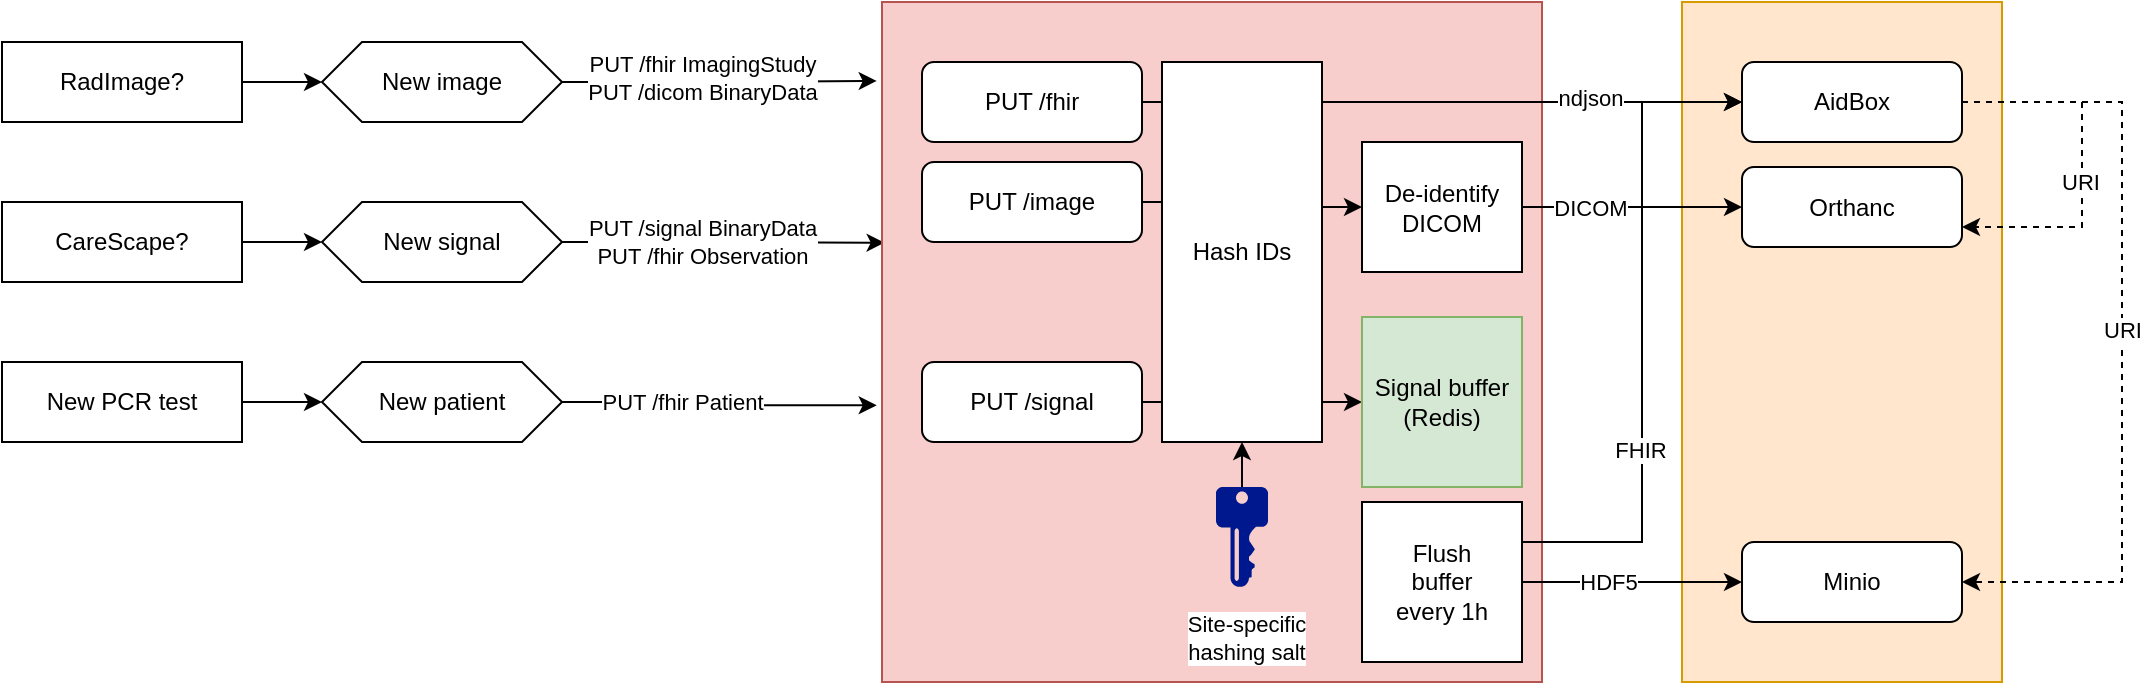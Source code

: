 <mxfile version="17.1.3" type="github">
  <diagram id="kB0L_LBbq_Od7LeM9ER5" name="Page-1">
    <mxGraphModel dx="993" dy="696" grid="1" gridSize="10" guides="1" tooltips="1" connect="1" arrows="1" fold="1" page="1" pageScale="1" pageWidth="1100" pageHeight="850" math="0" shadow="0">
      <root>
        <mxCell id="0" />
        <mxCell id="1" parent="0" />
        <mxCell id="aw1Xjff3ypX7XEzYh5pD-27" value="" style="rounded=0;whiteSpace=wrap;html=1;fillColor=#ffe6cc;strokeColor=#d79b00;" vertex="1" parent="1">
          <mxGeometry x="960" y="100" width="160" height="340" as="geometry" />
        </mxCell>
        <mxCell id="aw1Xjff3ypX7XEzYh5pD-53" style="edgeStyle=orthogonalEdgeStyle;rounded=0;orthogonalLoop=1;jettySize=auto;html=1;exitX=1;exitY=0.5;exitDx=0;exitDy=0;entryX=0;entryY=0.5;entryDx=0;entryDy=0;" edge="1" parent="1" source="aw1Xjff3ypX7XEzYh5pD-1" target="aw1Xjff3ypX7XEzYh5pD-4">
          <mxGeometry relative="1" as="geometry" />
        </mxCell>
        <mxCell id="aw1Xjff3ypX7XEzYh5pD-1" value="RadImage?" style="rounded=0;whiteSpace=wrap;html=1;" vertex="1" parent="1">
          <mxGeometry x="120" y="120" width="120" height="40" as="geometry" />
        </mxCell>
        <mxCell id="aw1Xjff3ypX7XEzYh5pD-13" style="edgeStyle=orthogonalEdgeStyle;rounded=0;orthogonalLoop=1;jettySize=auto;html=1;exitX=1;exitY=0.5;exitDx=0;exitDy=0;entryX=-0.008;entryY=0.116;entryDx=0;entryDy=0;entryPerimeter=0;" edge="1" parent="1" source="aw1Xjff3ypX7XEzYh5pD-4" target="aw1Xjff3ypX7XEzYh5pD-9">
          <mxGeometry relative="1" as="geometry" />
        </mxCell>
        <mxCell id="aw1Xjff3ypX7XEzYh5pD-14" value="PUT /fhir ImagingStudy&lt;br&gt;PUT /dicom BinaryData" style="edgeLabel;html=1;align=center;verticalAlign=middle;resizable=0;points=[];" vertex="1" connectable="0" parent="aw1Xjff3ypX7XEzYh5pD-13">
          <mxGeometry x="-0.2" y="2" relative="1" as="geometry">
            <mxPoint x="7" as="offset" />
          </mxGeometry>
        </mxCell>
        <mxCell id="aw1Xjff3ypX7XEzYh5pD-4" value="New image" style="shape=hexagon;perimeter=hexagonPerimeter2;whiteSpace=wrap;html=1;fixedSize=1;" vertex="1" parent="1">
          <mxGeometry x="280" y="120" width="120" height="40" as="geometry" />
        </mxCell>
        <mxCell id="aw1Xjff3ypX7XEzYh5pD-54" style="edgeStyle=orthogonalEdgeStyle;rounded=0;orthogonalLoop=1;jettySize=auto;html=1;exitX=1;exitY=0.5;exitDx=0;exitDy=0;" edge="1" parent="1" source="aw1Xjff3ypX7XEzYh5pD-5" target="aw1Xjff3ypX7XEzYh5pD-6">
          <mxGeometry relative="1" as="geometry" />
        </mxCell>
        <mxCell id="aw1Xjff3ypX7XEzYh5pD-5" value="CareScape?" style="rounded=0;whiteSpace=wrap;html=1;" vertex="1" parent="1">
          <mxGeometry x="120" y="200" width="120" height="40" as="geometry" />
        </mxCell>
        <mxCell id="aw1Xjff3ypX7XEzYh5pD-15" style="edgeStyle=orthogonalEdgeStyle;rounded=0;orthogonalLoop=1;jettySize=auto;html=1;exitX=1;exitY=0.5;exitDx=0;exitDy=0;entryX=0.004;entryY=0.354;entryDx=0;entryDy=0;entryPerimeter=0;" edge="1" parent="1" source="aw1Xjff3ypX7XEzYh5pD-6" target="aw1Xjff3ypX7XEzYh5pD-9">
          <mxGeometry relative="1" as="geometry" />
        </mxCell>
        <mxCell id="aw1Xjff3ypX7XEzYh5pD-17" value="PUT /signal BinaryData&lt;br&gt;PUT /fhir Observation" style="edgeLabel;html=1;align=center;verticalAlign=middle;resizable=0;points=[];" vertex="1" connectable="0" parent="aw1Xjff3ypX7XEzYh5pD-15">
          <mxGeometry x="-0.212" y="-1" relative="1" as="geometry">
            <mxPoint x="6" y="-1" as="offset" />
          </mxGeometry>
        </mxCell>
        <mxCell id="aw1Xjff3ypX7XEzYh5pD-6" value="New signal" style="shape=hexagon;perimeter=hexagonPerimeter2;whiteSpace=wrap;html=1;fixedSize=1;" vertex="1" parent="1">
          <mxGeometry x="280" y="200" width="120" height="40" as="geometry" />
        </mxCell>
        <mxCell id="aw1Xjff3ypX7XEzYh5pD-55" style="edgeStyle=orthogonalEdgeStyle;rounded=0;orthogonalLoop=1;jettySize=auto;html=1;exitX=1;exitY=0.5;exitDx=0;exitDy=0;" edge="1" parent="1" source="aw1Xjff3ypX7XEzYh5pD-7" target="aw1Xjff3ypX7XEzYh5pD-8">
          <mxGeometry relative="1" as="geometry" />
        </mxCell>
        <mxCell id="aw1Xjff3ypX7XEzYh5pD-7" value="New PCR test" style="rounded=0;whiteSpace=wrap;html=1;" vertex="1" parent="1">
          <mxGeometry x="120" y="280" width="120" height="40" as="geometry" />
        </mxCell>
        <mxCell id="aw1Xjff3ypX7XEzYh5pD-18" style="edgeStyle=orthogonalEdgeStyle;rounded=0;orthogonalLoop=1;jettySize=auto;html=1;exitX=1;exitY=0.5;exitDx=0;exitDy=0;entryX=-0.008;entryY=0.593;entryDx=0;entryDy=0;entryPerimeter=0;" edge="1" parent="1" source="aw1Xjff3ypX7XEzYh5pD-8" target="aw1Xjff3ypX7XEzYh5pD-9">
          <mxGeometry relative="1" as="geometry" />
        </mxCell>
        <mxCell id="aw1Xjff3ypX7XEzYh5pD-19" value="PUT /fhir Patient" style="edgeLabel;html=1;align=center;verticalAlign=middle;resizable=0;points=[];" vertex="1" connectable="0" parent="aw1Xjff3ypX7XEzYh5pD-18">
          <mxGeometry x="-0.158" y="1" relative="1" as="geometry">
            <mxPoint x="-7" y="1" as="offset" />
          </mxGeometry>
        </mxCell>
        <mxCell id="aw1Xjff3ypX7XEzYh5pD-8" value="New patient" style="shape=hexagon;perimeter=hexagonPerimeter2;whiteSpace=wrap;html=1;fixedSize=1;" vertex="1" parent="1">
          <mxGeometry x="280" y="280" width="120" height="40" as="geometry" />
        </mxCell>
        <mxCell id="aw1Xjff3ypX7XEzYh5pD-9" value="&lt;meta charset=&quot;utf-8&quot;&gt;&lt;span style=&quot;color: rgb(0, 0, 0); font-family: helvetica; font-size: 12px; font-style: normal; font-weight: 400; letter-spacing: normal; text-align: center; text-indent: 0px; text-transform: none; word-spacing: 0px; background-color: rgb(248, 249, 250); display: inline; float: none;&quot;&gt;Hash IDs&lt;/span&gt;" style="rounded=0;whiteSpace=wrap;html=1;fillColor=#f8cecc;strokeColor=#b85450;" vertex="1" parent="1">
          <mxGeometry x="560" y="100" width="330" height="340" as="geometry" />
        </mxCell>
        <mxCell id="aw1Xjff3ypX7XEzYh5pD-31" style="edgeStyle=orthogonalEdgeStyle;rounded=0;orthogonalLoop=1;jettySize=auto;html=1;exitX=1;exitY=0.5;exitDx=0;exitDy=0;" edge="1" parent="1" source="aw1Xjff3ypX7XEzYh5pD-12" target="aw1Xjff3ypX7XEzYh5pD-28">
          <mxGeometry relative="1" as="geometry" />
        </mxCell>
        <mxCell id="aw1Xjff3ypX7XEzYh5pD-51" value="ndjson" style="edgeLabel;html=1;align=center;verticalAlign=middle;resizable=0;points=[];" vertex="1" connectable="0" parent="aw1Xjff3ypX7XEzYh5pD-31">
          <mxGeometry x="0.467" y="2" relative="1" as="geometry">
            <mxPoint x="4" as="offset" />
          </mxGeometry>
        </mxCell>
        <mxCell id="aw1Xjff3ypX7XEzYh5pD-12" value="PUT /fhir" style="rounded=1;whiteSpace=wrap;html=1;" vertex="1" parent="1">
          <mxGeometry x="580" y="130" width="110" height="40" as="geometry" />
        </mxCell>
        <mxCell id="aw1Xjff3ypX7XEzYh5pD-35" style="edgeStyle=orthogonalEdgeStyle;rounded=0;orthogonalLoop=1;jettySize=auto;html=1;exitX=1;exitY=0.5;exitDx=0;exitDy=0;entryX=0;entryY=0.5;entryDx=0;entryDy=0;" edge="1" parent="1" source="aw1Xjff3ypX7XEzYh5pD-20" target="aw1Xjff3ypX7XEzYh5pD-34">
          <mxGeometry relative="1" as="geometry" />
        </mxCell>
        <mxCell id="aw1Xjff3ypX7XEzYh5pD-20" value="PUT /image" style="rounded=1;whiteSpace=wrap;html=1;" vertex="1" parent="1">
          <mxGeometry x="580" y="180" width="110" height="40" as="geometry" />
        </mxCell>
        <mxCell id="aw1Xjff3ypX7XEzYh5pD-40" style="edgeStyle=orthogonalEdgeStyle;rounded=0;orthogonalLoop=1;jettySize=auto;html=1;exitX=1;exitY=0.5;exitDx=0;exitDy=0;" edge="1" parent="1" source="aw1Xjff3ypX7XEzYh5pD-22" target="aw1Xjff3ypX7XEzYh5pD-24">
          <mxGeometry relative="1" as="geometry" />
        </mxCell>
        <mxCell id="aw1Xjff3ypX7XEzYh5pD-22" value="PUT /signal" style="rounded=1;whiteSpace=wrap;html=1;" vertex="1" parent="1">
          <mxGeometry x="580" y="280" width="110" height="40" as="geometry" />
        </mxCell>
        <mxCell id="aw1Xjff3ypX7XEzYh5pD-24" value="Signal buffer (Redis)" style="rounded=0;whiteSpace=wrap;html=1;fillColor=#d5e8d4;strokeColor=#82b366;" vertex="1" parent="1">
          <mxGeometry x="800" y="257.5" width="80" height="85" as="geometry" />
        </mxCell>
        <mxCell id="aw1Xjff3ypX7XEzYh5pD-56" style="edgeStyle=orthogonalEdgeStyle;rounded=0;orthogonalLoop=1;jettySize=auto;html=1;exitX=1;exitY=0.5;exitDx=0;exitDy=0;entryX=1;entryY=0.75;entryDx=0;entryDy=0;dashed=1;" edge="1" parent="1" source="aw1Xjff3ypX7XEzYh5pD-28" target="aw1Xjff3ypX7XEzYh5pD-32">
          <mxGeometry relative="1" as="geometry">
            <Array as="points">
              <mxPoint x="1160" y="150" />
              <mxPoint x="1160" y="213" />
            </Array>
          </mxGeometry>
        </mxCell>
        <mxCell id="aw1Xjff3ypX7XEzYh5pD-59" value="URI" style="edgeLabel;html=1;align=center;verticalAlign=middle;resizable=0;points=[];" vertex="1" connectable="0" parent="aw1Xjff3ypX7XEzYh5pD-56">
          <mxGeometry x="0.096" y="-1" relative="1" as="geometry">
            <mxPoint as="offset" />
          </mxGeometry>
        </mxCell>
        <mxCell id="aw1Xjff3ypX7XEzYh5pD-57" style="edgeStyle=orthogonalEdgeStyle;rounded=0;orthogonalLoop=1;jettySize=auto;html=1;exitX=1;exitY=0.5;exitDx=0;exitDy=0;entryX=1;entryY=0.5;entryDx=0;entryDy=0;dashed=1;" edge="1" parent="1" source="aw1Xjff3ypX7XEzYh5pD-28" target="aw1Xjff3ypX7XEzYh5pD-38">
          <mxGeometry relative="1" as="geometry">
            <Array as="points">
              <mxPoint x="1180" y="150" />
              <mxPoint x="1180" y="390" />
            </Array>
          </mxGeometry>
        </mxCell>
        <mxCell id="aw1Xjff3ypX7XEzYh5pD-58" value="URI" style="edgeLabel;html=1;align=center;verticalAlign=middle;resizable=0;points=[];" vertex="1" connectable="0" parent="aw1Xjff3ypX7XEzYh5pD-57">
          <mxGeometry x="-0.03" relative="1" as="geometry">
            <mxPoint as="offset" />
          </mxGeometry>
        </mxCell>
        <mxCell id="aw1Xjff3ypX7XEzYh5pD-28" value="AidBox" style="rounded=1;whiteSpace=wrap;html=1;" vertex="1" parent="1">
          <mxGeometry x="990" y="130" width="110" height="40" as="geometry" />
        </mxCell>
        <mxCell id="aw1Xjff3ypX7XEzYh5pD-30" value="Hash IDs" style="rounded=0;whiteSpace=wrap;html=1;" vertex="1" parent="1">
          <mxGeometry x="700" y="130" width="80" height="190" as="geometry" />
        </mxCell>
        <mxCell id="aw1Xjff3ypX7XEzYh5pD-32" value="Orthanc" style="rounded=1;whiteSpace=wrap;html=1;" vertex="1" parent="1">
          <mxGeometry x="990" y="182.5" width="110" height="40" as="geometry" />
        </mxCell>
        <mxCell id="aw1Xjff3ypX7XEzYh5pD-36" style="edgeStyle=orthogonalEdgeStyle;rounded=0;orthogonalLoop=1;jettySize=auto;html=1;exitX=1;exitY=0.5;exitDx=0;exitDy=0;entryX=0;entryY=0.5;entryDx=0;entryDy=0;" edge="1" parent="1" source="aw1Xjff3ypX7XEzYh5pD-34" target="aw1Xjff3ypX7XEzYh5pD-32">
          <mxGeometry relative="1" as="geometry" />
        </mxCell>
        <mxCell id="aw1Xjff3ypX7XEzYh5pD-52" value="DICOM" style="edgeLabel;html=1;align=center;verticalAlign=middle;resizable=0;points=[];" vertex="1" connectable="0" parent="aw1Xjff3ypX7XEzYh5pD-36">
          <mxGeometry x="-0.455" y="4" relative="1" as="geometry">
            <mxPoint x="4" y="4" as="offset" />
          </mxGeometry>
        </mxCell>
        <mxCell id="aw1Xjff3ypX7XEzYh5pD-34" value="De-identify&lt;br&gt;DICOM" style="rounded=0;whiteSpace=wrap;html=1;" vertex="1" parent="1">
          <mxGeometry x="800" y="170" width="80" height="65" as="geometry" />
        </mxCell>
        <mxCell id="aw1Xjff3ypX7XEzYh5pD-41" style="edgeStyle=orthogonalEdgeStyle;rounded=0;orthogonalLoop=1;jettySize=auto;html=1;exitX=1;exitY=0.5;exitDx=0;exitDy=0;" edge="1" parent="1" source="aw1Xjff3ypX7XEzYh5pD-37" target="aw1Xjff3ypX7XEzYh5pD-38">
          <mxGeometry relative="1" as="geometry" />
        </mxCell>
        <mxCell id="aw1Xjff3ypX7XEzYh5pD-44" value="HDF5" style="edgeLabel;html=1;align=center;verticalAlign=middle;resizable=0;points=[];" vertex="1" connectable="0" parent="aw1Xjff3ypX7XEzYh5pD-41">
          <mxGeometry x="-0.333" relative="1" as="geometry">
            <mxPoint x="6" as="offset" />
          </mxGeometry>
        </mxCell>
        <mxCell id="aw1Xjff3ypX7XEzYh5pD-42" style="edgeStyle=orthogonalEdgeStyle;rounded=0;orthogonalLoop=1;jettySize=auto;html=1;exitX=1;exitY=0.25;exitDx=0;exitDy=0;entryX=0;entryY=0.5;entryDx=0;entryDy=0;" edge="1" parent="1" source="aw1Xjff3ypX7XEzYh5pD-37" target="aw1Xjff3ypX7XEzYh5pD-28">
          <mxGeometry relative="1" as="geometry">
            <Array as="points">
              <mxPoint x="940" y="370" />
              <mxPoint x="940" y="150" />
            </Array>
          </mxGeometry>
        </mxCell>
        <mxCell id="aw1Xjff3ypX7XEzYh5pD-43" value="FHIR" style="edgeLabel;html=1;align=center;verticalAlign=middle;resizable=0;points=[];" vertex="1" connectable="0" parent="aw1Xjff3ypX7XEzYh5pD-42">
          <mxGeometry x="-0.352" y="-2" relative="1" as="geometry">
            <mxPoint x="-3" y="1" as="offset" />
          </mxGeometry>
        </mxCell>
        <mxCell id="aw1Xjff3ypX7XEzYh5pD-37" value="Flush&lt;br&gt;buffer&lt;br&gt;every 1h" style="rounded=0;whiteSpace=wrap;html=1;" vertex="1" parent="1">
          <mxGeometry x="800" y="350" width="80" height="80" as="geometry" />
        </mxCell>
        <mxCell id="aw1Xjff3ypX7XEzYh5pD-38" value="Minio" style="rounded=1;whiteSpace=wrap;html=1;" vertex="1" parent="1">
          <mxGeometry x="990" y="370" width="110" height="40" as="geometry" />
        </mxCell>
        <mxCell id="aw1Xjff3ypX7XEzYh5pD-49" style="edgeStyle=orthogonalEdgeStyle;rounded=0;orthogonalLoop=1;jettySize=auto;html=1;exitX=0.5;exitY=0;exitDx=0;exitDy=0;exitPerimeter=0;" edge="1" parent="1" source="aw1Xjff3ypX7XEzYh5pD-46" target="aw1Xjff3ypX7XEzYh5pD-30">
          <mxGeometry relative="1" as="geometry" />
        </mxCell>
        <mxCell id="aw1Xjff3ypX7XEzYh5pD-46" value="" style="sketch=0;aspect=fixed;pointerEvents=1;shadow=0;dashed=0;html=1;strokeColor=none;labelPosition=center;verticalLabelPosition=bottom;verticalAlign=top;align=center;fillColor=#00188D;shape=mxgraph.mscae.enterprise.key_permissions" vertex="1" parent="1">
          <mxGeometry x="727" y="342.5" width="26" height="50" as="geometry" />
        </mxCell>
        <mxCell id="aw1Xjff3ypX7XEzYh5pD-48" value="Site-specific&lt;br&gt;hashing salt" style="edgeLabel;html=1;align=center;verticalAlign=middle;resizable=0;points=[];" vertex="1" connectable="0" parent="1">
          <mxGeometry x="926" y="400" as="geometry">
            <mxPoint x="-184" y="18" as="offset" />
          </mxGeometry>
        </mxCell>
      </root>
    </mxGraphModel>
  </diagram>
</mxfile>
